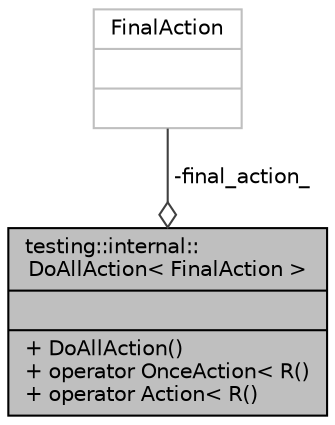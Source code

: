 digraph "testing::internal::DoAllAction&lt; FinalAction &gt;"
{
 // LATEX_PDF_SIZE
  bgcolor="transparent";
  edge [fontname="Helvetica",fontsize="10",labelfontname="Helvetica",labelfontsize="10"];
  node [fontname="Helvetica",fontsize="10",shape=record];
  Node1 [label="{testing::internal::\lDoAllAction\< FinalAction \>\n||+ DoAllAction()\l+ operator OnceAction\< R()\l+ operator Action\< R()\l}",height=0.2,width=0.4,color="black", fillcolor="grey75", style="filled", fontcolor="black",tooltip=" "];
  Node2 -> Node1 [color="grey25",fontsize="10",style="solid",label=" -final_action_" ,arrowhead="odiamond",fontname="Helvetica"];
  Node2 [label="{FinalAction\n||}",height=0.2,width=0.4,color="grey75",tooltip=" "];
}
